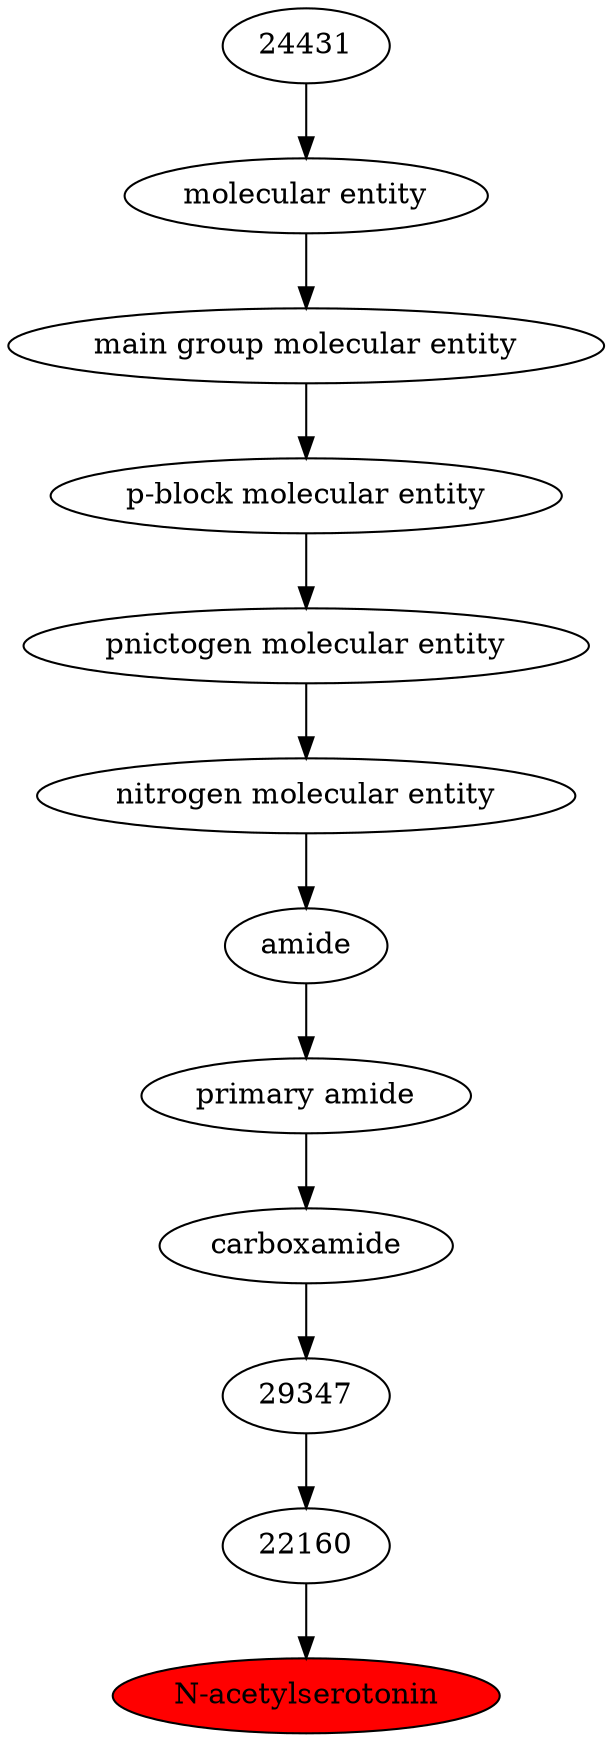 digraph tree{ 
17697 [label="N-acetylserotonin" fillcolor=red style=filled]
22160 -> 17697
22160 [label="22160"]
29347 -> 22160
29347 [label="29347"]
37622 -> 29347
37622 [label="carboxamide"]
33256 -> 37622
33256 [label="primary amide"]
32988 -> 33256
32988 [label="amide"]
51143 -> 32988
51143 [label="nitrogen molecular entity"]
33302 -> 51143
33302 [label="pnictogen molecular entity"]
33675 -> 33302
33675 [label="p-block molecular entity"]
33579 -> 33675
33579 [label="main group molecular entity"]
23367 -> 33579
23367 [label="molecular entity"]
24431 -> 23367
24431 [label="24431"]
}